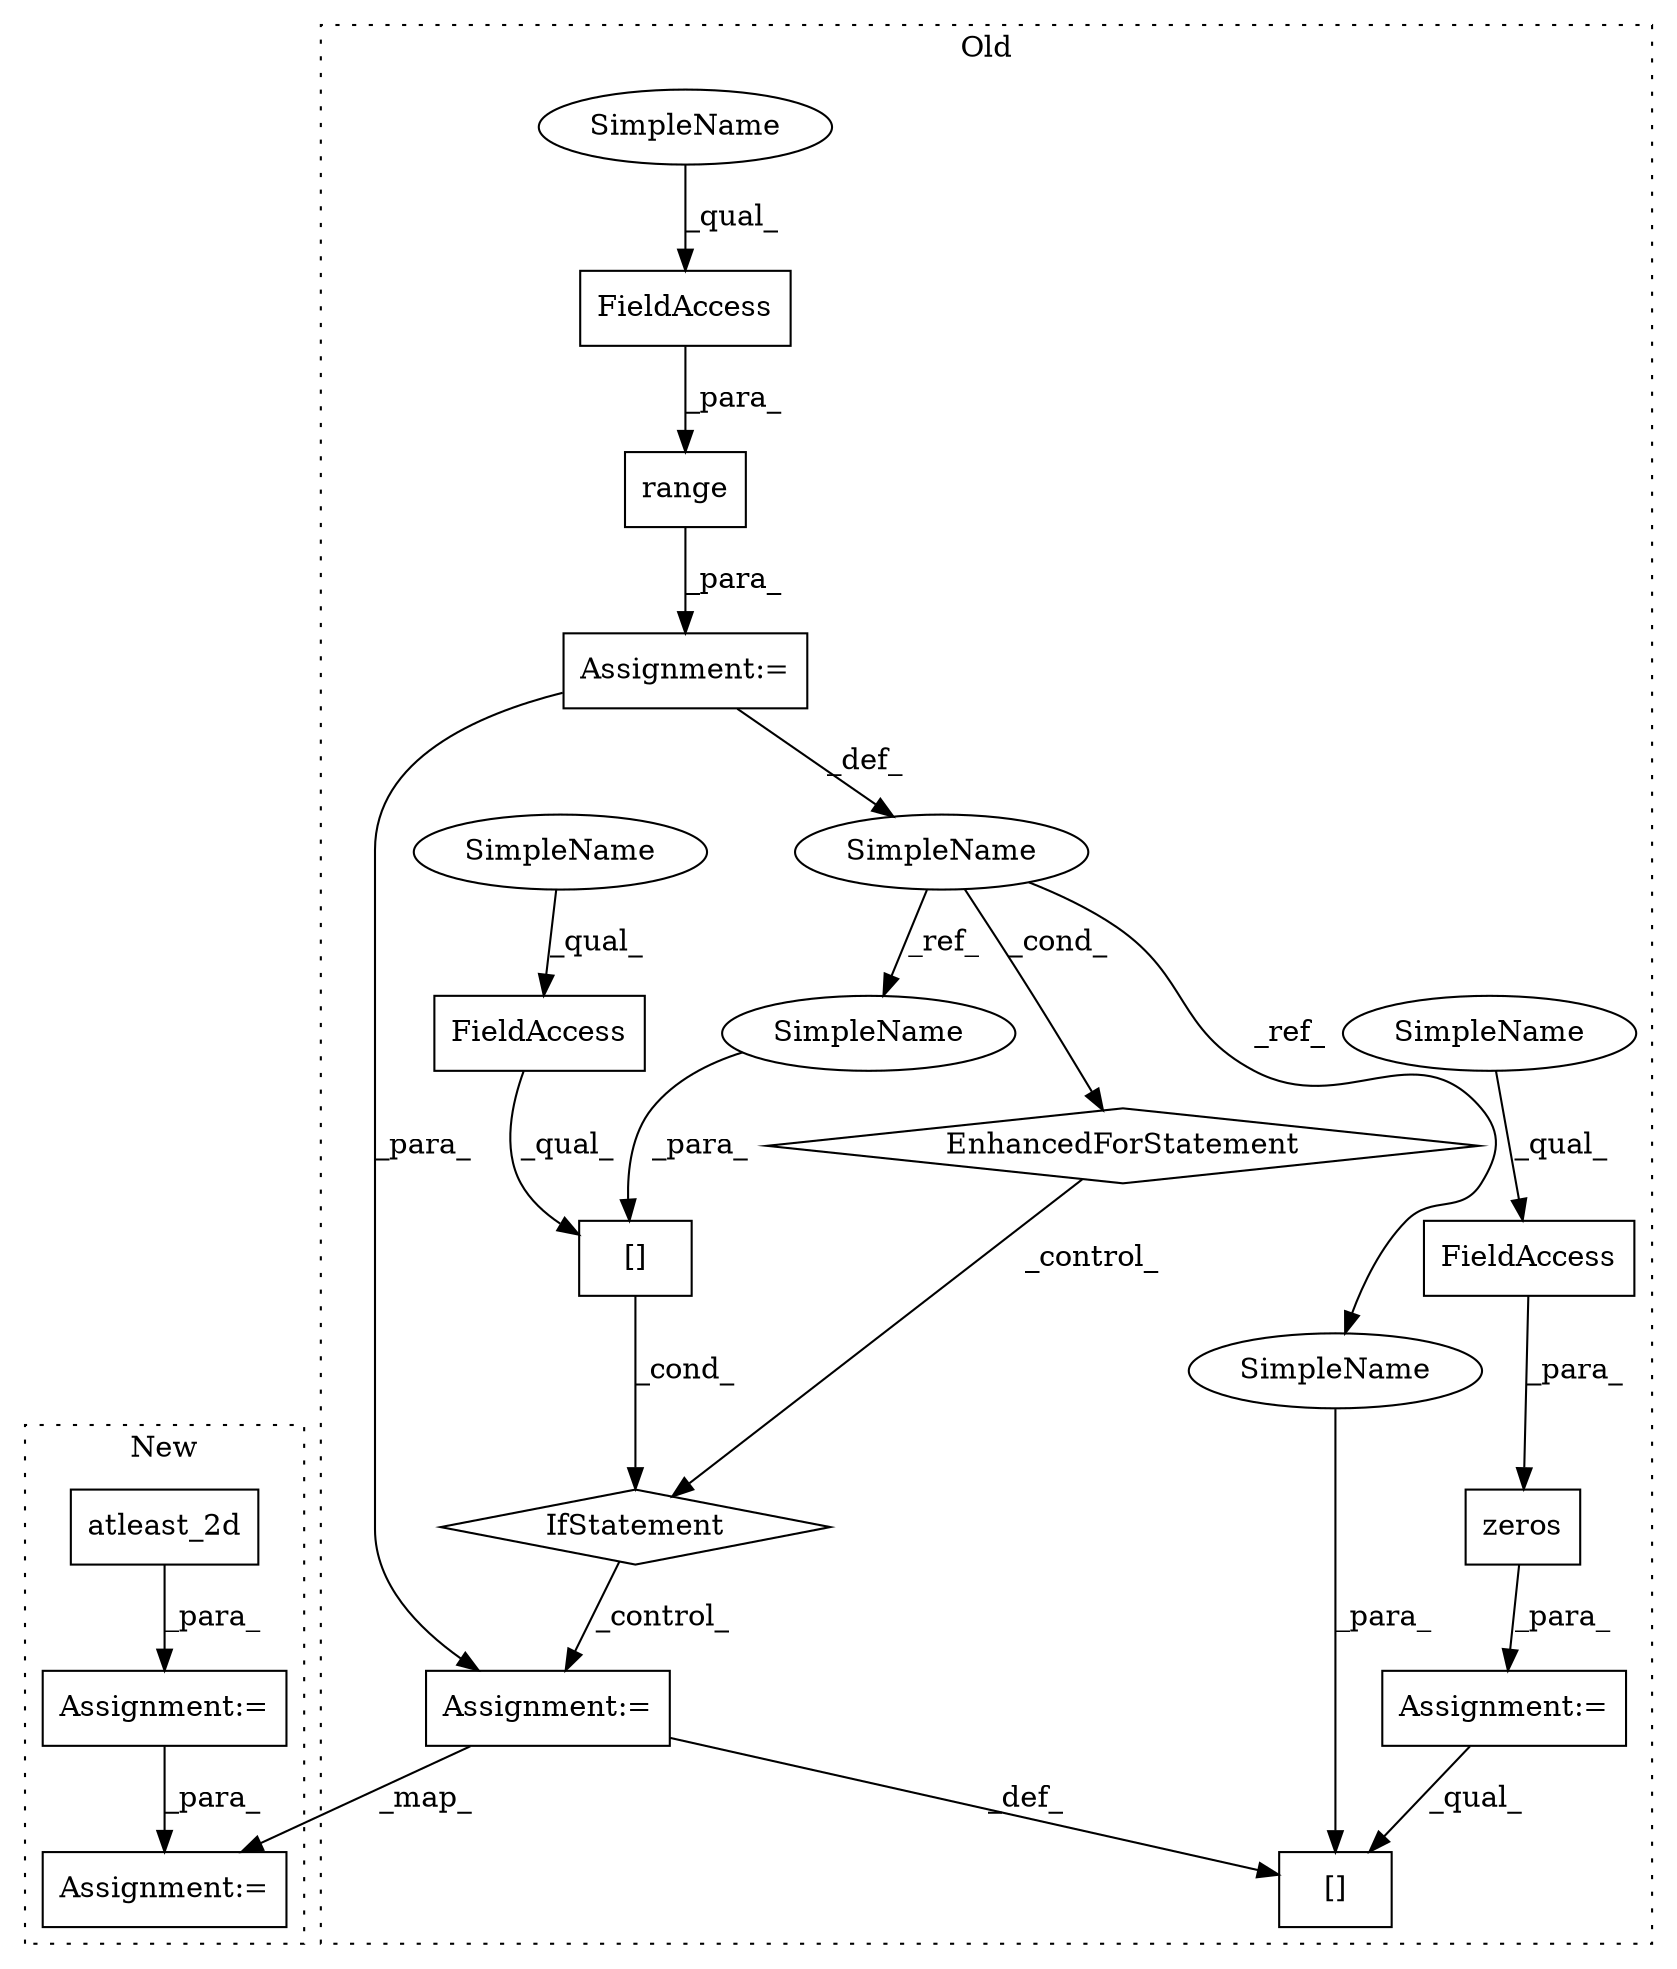digraph G {
subgraph cluster0 {
1 [label="zeros" a="32" s="876,900" l="6,1" shape="box"];
4 [label="Assignment:=" a="7" s="869" l="1" shape="box"];
5 [label="FieldAccess" a="22" s="882" l="18" shape="box"];
6 [label="[]" a="2" s="1051,1072" l="12,1" shape="box"];
7 [label="FieldAccess" a="22" s="1015" l="13" shape="box"];
8 [label="FieldAccess" a="22" s="982" l="18" shape="box"];
9 [label="SimpleName" a="42" s="964" l="9" shape="ellipse"];
10 [label="IfStatement" a="25" s="1011,1039" l="4,2" shape="diamond"];
11 [label="EnhancedForStatement" a="70" s="907,1001" l="53,2" shape="diamond"];
12 [label="[]" a="2" s="1015,1038" l="14,1" shape="box"];
13 [label="range" a="32" s="976,1000" l="6,1" shape="box"];
14 [label="Assignment:=" a="7" s="1073" l="1" shape="box"];
16 [label="Assignment:=" a="7" s="907,1001" l="53,2" shape="box"];
17 [label="SimpleName" a="42" s="982" l="4" shape="ellipse"];
18 [label="SimpleName" a="42" s="1015" l="4" shape="ellipse"];
19 [label="SimpleName" a="42" s="882" l="4" shape="ellipse"];
20 [label="SimpleName" a="42" s="1063" l="9" shape="ellipse"];
21 [label="SimpleName" a="42" s="1029" l="9" shape="ellipse"];
label = "Old";
style="dotted";
}
subgraph cluster1 {
2 [label="atleast_2d" a="32" s="870,894" l="11,1" shape="box"];
3 [label="Assignment:=" a="7" s="863" l="1" shape="box"];
15 [label="Assignment:=" a="7" s="912" l="1" shape="box"];
label = "New";
style="dotted";
}
1 -> 4 [label="_para_"];
2 -> 3 [label="_para_"];
3 -> 15 [label="_para_"];
4 -> 6 [label="_qual_"];
5 -> 1 [label="_para_"];
7 -> 12 [label="_qual_"];
8 -> 13 [label="_para_"];
9 -> 20 [label="_ref_"];
9 -> 11 [label="_cond_"];
9 -> 21 [label="_ref_"];
10 -> 14 [label="_control_"];
11 -> 10 [label="_control_"];
12 -> 10 [label="_cond_"];
13 -> 16 [label="_para_"];
14 -> 6 [label="_def_"];
14 -> 15 [label="_map_"];
16 -> 14 [label="_para_"];
16 -> 9 [label="_def_"];
17 -> 8 [label="_qual_"];
18 -> 7 [label="_qual_"];
19 -> 5 [label="_qual_"];
20 -> 6 [label="_para_"];
21 -> 12 [label="_para_"];
}